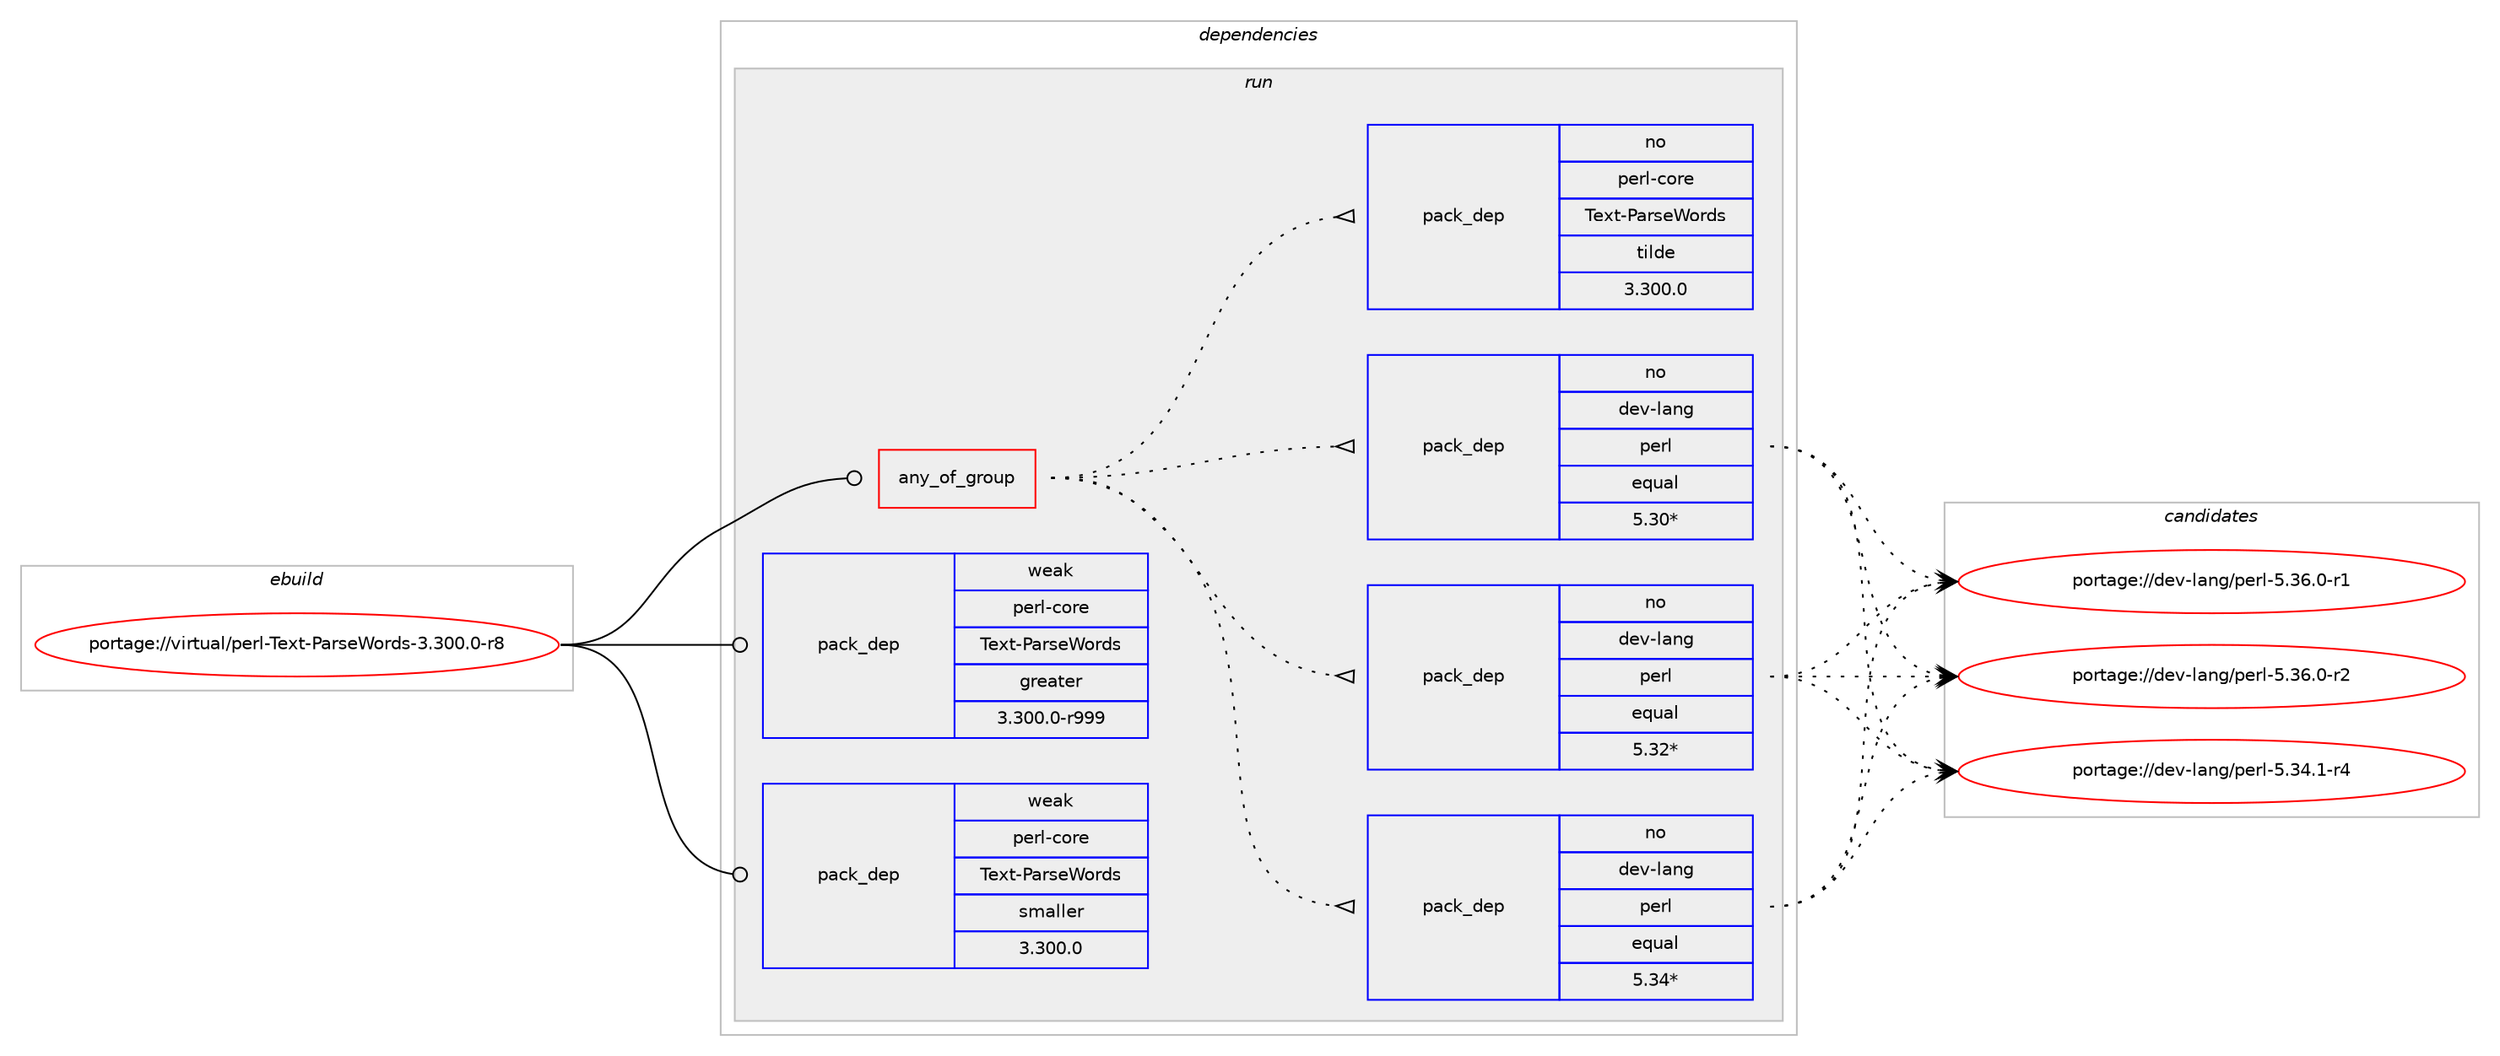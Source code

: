 digraph prolog {

# *************
# Graph options
# *************

newrank=true;
concentrate=true;
compound=true;
graph [rankdir=LR,fontname=Helvetica,fontsize=10,ranksep=1.5];#, ranksep=2.5, nodesep=0.2];
edge  [arrowhead=vee];
node  [fontname=Helvetica,fontsize=10];

# **********
# The ebuild
# **********

subgraph cluster_leftcol {
color=gray;
rank=same;
label=<<i>ebuild</i>>;
id [label="portage://virtual/perl-Text-ParseWords-3.300.0-r8", color=red, width=4, href="../virtual/perl-Text-ParseWords-3.300.0-r8.svg"];
}

# ****************
# The dependencies
# ****************

subgraph cluster_midcol {
color=gray;
label=<<i>dependencies</i>>;
subgraph cluster_compile {
fillcolor="#eeeeee";
style=filled;
label=<<i>compile</i>>;
}
subgraph cluster_compileandrun {
fillcolor="#eeeeee";
style=filled;
label=<<i>compile and run</i>>;
}
subgraph cluster_run {
fillcolor="#eeeeee";
style=filled;
label=<<i>run</i>>;
subgraph any39 {
dependency291 [label=<<TABLE BORDER="0" CELLBORDER="1" CELLSPACING="0" CELLPADDING="4"><TR><TD CELLPADDING="10">any_of_group</TD></TR></TABLE>>, shape=none, color=red];subgraph pack195 {
dependency292 [label=<<TABLE BORDER="0" CELLBORDER="1" CELLSPACING="0" CELLPADDING="4" WIDTH="220"><TR><TD ROWSPAN="6" CELLPADDING="30">pack_dep</TD></TR><TR><TD WIDTH="110">no</TD></TR><TR><TD>dev-lang</TD></TR><TR><TD>perl</TD></TR><TR><TD>equal</TD></TR><TR><TD>5.34*</TD></TR></TABLE>>, shape=none, color=blue];
}
dependency291:e -> dependency292:w [weight=20,style="dotted",arrowhead="oinv"];
subgraph pack196 {
dependency293 [label=<<TABLE BORDER="0" CELLBORDER="1" CELLSPACING="0" CELLPADDING="4" WIDTH="220"><TR><TD ROWSPAN="6" CELLPADDING="30">pack_dep</TD></TR><TR><TD WIDTH="110">no</TD></TR><TR><TD>dev-lang</TD></TR><TR><TD>perl</TD></TR><TR><TD>equal</TD></TR><TR><TD>5.32*</TD></TR></TABLE>>, shape=none, color=blue];
}
dependency291:e -> dependency293:w [weight=20,style="dotted",arrowhead="oinv"];
subgraph pack197 {
dependency294 [label=<<TABLE BORDER="0" CELLBORDER="1" CELLSPACING="0" CELLPADDING="4" WIDTH="220"><TR><TD ROWSPAN="6" CELLPADDING="30">pack_dep</TD></TR><TR><TD WIDTH="110">no</TD></TR><TR><TD>dev-lang</TD></TR><TR><TD>perl</TD></TR><TR><TD>equal</TD></TR><TR><TD>5.30*</TD></TR></TABLE>>, shape=none, color=blue];
}
dependency291:e -> dependency294:w [weight=20,style="dotted",arrowhead="oinv"];
subgraph pack198 {
dependency295 [label=<<TABLE BORDER="0" CELLBORDER="1" CELLSPACING="0" CELLPADDING="4" WIDTH="220"><TR><TD ROWSPAN="6" CELLPADDING="30">pack_dep</TD></TR><TR><TD WIDTH="110">no</TD></TR><TR><TD>perl-core</TD></TR><TR><TD>Text-ParseWords</TD></TR><TR><TD>tilde</TD></TR><TR><TD>3.300.0</TD></TR></TABLE>>, shape=none, color=blue];
}
dependency291:e -> dependency295:w [weight=20,style="dotted",arrowhead="oinv"];
}
id:e -> dependency291:w [weight=20,style="solid",arrowhead="odot"];
# *** BEGIN UNKNOWN DEPENDENCY TYPE (TODO) ***
# id -> package_dependency(portage://virtual/perl-Text-ParseWords-3.300.0-r8,run,no,dev-lang,perl,none,[,,],any_same_slot,[])
# *** END UNKNOWN DEPENDENCY TYPE (TODO) ***

subgraph pack199 {
dependency296 [label=<<TABLE BORDER="0" CELLBORDER="1" CELLSPACING="0" CELLPADDING="4" WIDTH="220"><TR><TD ROWSPAN="6" CELLPADDING="30">pack_dep</TD></TR><TR><TD WIDTH="110">weak</TD></TR><TR><TD>perl-core</TD></TR><TR><TD>Text-ParseWords</TD></TR><TR><TD>greater</TD></TR><TR><TD>3.300.0-r999</TD></TR></TABLE>>, shape=none, color=blue];
}
id:e -> dependency296:w [weight=20,style="solid",arrowhead="odot"];
subgraph pack200 {
dependency297 [label=<<TABLE BORDER="0" CELLBORDER="1" CELLSPACING="0" CELLPADDING="4" WIDTH="220"><TR><TD ROWSPAN="6" CELLPADDING="30">pack_dep</TD></TR><TR><TD WIDTH="110">weak</TD></TR><TR><TD>perl-core</TD></TR><TR><TD>Text-ParseWords</TD></TR><TR><TD>smaller</TD></TR><TR><TD>3.300.0</TD></TR></TABLE>>, shape=none, color=blue];
}
id:e -> dependency297:w [weight=20,style="solid",arrowhead="odot"];
}
}

# **************
# The candidates
# **************

subgraph cluster_choices {
rank=same;
color=gray;
label=<<i>candidates</i>>;

subgraph choice195 {
color=black;
nodesep=1;
choice100101118451089711010347112101114108455346515246494511452 [label="portage://dev-lang/perl-5.34.1-r4", color=red, width=4,href="../dev-lang/perl-5.34.1-r4.svg"];
choice100101118451089711010347112101114108455346515446484511449 [label="portage://dev-lang/perl-5.36.0-r1", color=red, width=4,href="../dev-lang/perl-5.36.0-r1.svg"];
choice100101118451089711010347112101114108455346515446484511450 [label="portage://dev-lang/perl-5.36.0-r2", color=red, width=4,href="../dev-lang/perl-5.36.0-r2.svg"];
dependency292:e -> choice100101118451089711010347112101114108455346515246494511452:w [style=dotted,weight="100"];
dependency292:e -> choice100101118451089711010347112101114108455346515446484511449:w [style=dotted,weight="100"];
dependency292:e -> choice100101118451089711010347112101114108455346515446484511450:w [style=dotted,weight="100"];
}
subgraph choice196 {
color=black;
nodesep=1;
choice100101118451089711010347112101114108455346515246494511452 [label="portage://dev-lang/perl-5.34.1-r4", color=red, width=4,href="../dev-lang/perl-5.34.1-r4.svg"];
choice100101118451089711010347112101114108455346515446484511449 [label="portage://dev-lang/perl-5.36.0-r1", color=red, width=4,href="../dev-lang/perl-5.36.0-r1.svg"];
choice100101118451089711010347112101114108455346515446484511450 [label="portage://dev-lang/perl-5.36.0-r2", color=red, width=4,href="../dev-lang/perl-5.36.0-r2.svg"];
dependency293:e -> choice100101118451089711010347112101114108455346515246494511452:w [style=dotted,weight="100"];
dependency293:e -> choice100101118451089711010347112101114108455346515446484511449:w [style=dotted,weight="100"];
dependency293:e -> choice100101118451089711010347112101114108455346515446484511450:w [style=dotted,weight="100"];
}
subgraph choice197 {
color=black;
nodesep=1;
choice100101118451089711010347112101114108455346515246494511452 [label="portage://dev-lang/perl-5.34.1-r4", color=red, width=4,href="../dev-lang/perl-5.34.1-r4.svg"];
choice100101118451089711010347112101114108455346515446484511449 [label="portage://dev-lang/perl-5.36.0-r1", color=red, width=4,href="../dev-lang/perl-5.36.0-r1.svg"];
choice100101118451089711010347112101114108455346515446484511450 [label="portage://dev-lang/perl-5.36.0-r2", color=red, width=4,href="../dev-lang/perl-5.36.0-r2.svg"];
dependency294:e -> choice100101118451089711010347112101114108455346515246494511452:w [style=dotted,weight="100"];
dependency294:e -> choice100101118451089711010347112101114108455346515446484511449:w [style=dotted,weight="100"];
dependency294:e -> choice100101118451089711010347112101114108455346515446484511450:w [style=dotted,weight="100"];
}
subgraph choice198 {
color=black;
nodesep=1;
}
subgraph choice199 {
color=black;
nodesep=1;
}
subgraph choice200 {
color=black;
nodesep=1;
}
}

}
